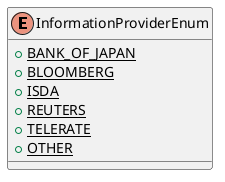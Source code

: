 @startuml

    enum InformationProviderEnum [[InformationProviderEnum.html]] {
        {static} +BANK_OF_JAPAN
        {static} +BLOOMBERG
        {static} +ISDA
        {static} +REUTERS
        {static} +TELERATE
        {static} +OTHER
    }

@enduml
